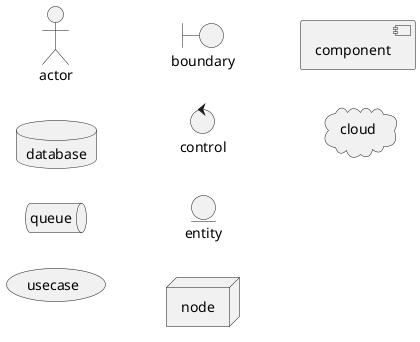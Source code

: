 @startuml
left to right direction

actor actor
database database
queue queue
usecase usecase
boundary boundary
control control
entity entity
node node
component component
cloud cloud

@enduml